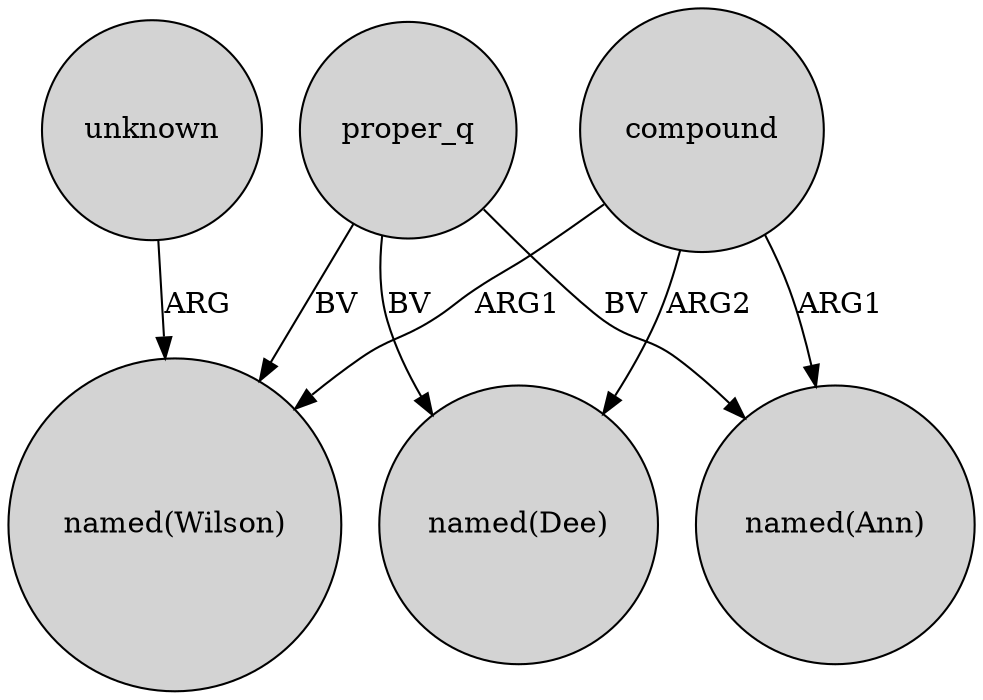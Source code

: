 digraph {
	node [shape=circle style=filled]
	compound -> "named(Ann)" [label=ARG1]
	unknown -> "named(Wilson)" [label=ARG]
	compound -> "named(Dee)" [label=ARG2]
	proper_q -> "named(Wilson)" [label=BV]
	proper_q -> "named(Dee)" [label=BV]
	proper_q -> "named(Ann)" [label=BV]
	compound -> "named(Wilson)" [label=ARG1]
}
